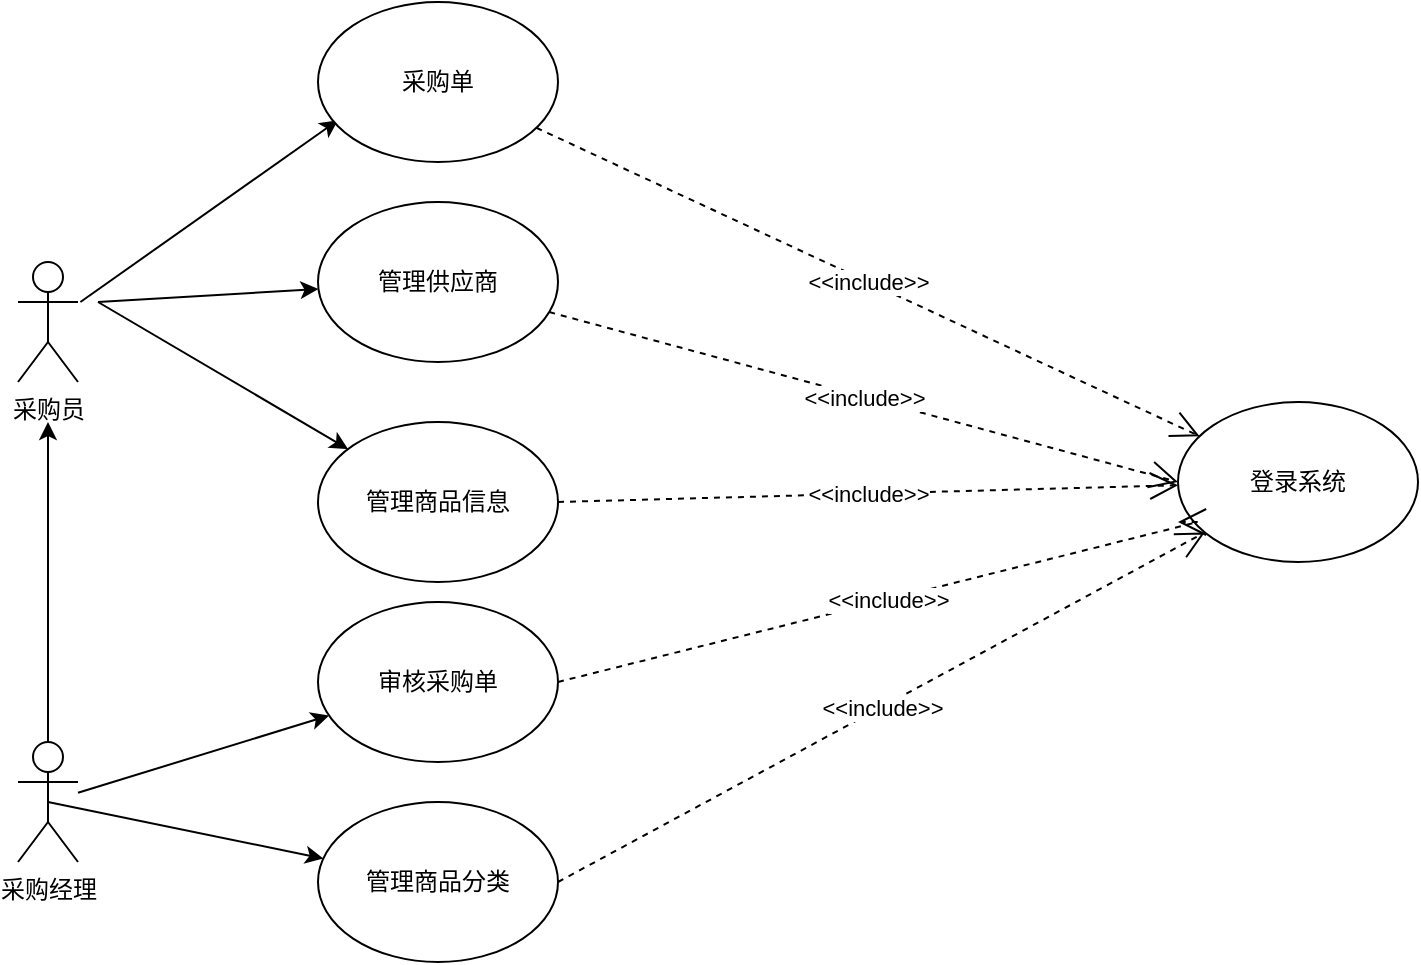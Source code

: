 <mxfile version="21.1.8" type="github">
  <diagram name="第 1 页" id="VRH85CDC9CsSeNKofOlK">
    <mxGraphModel dx="1235" dy="674" grid="1" gridSize="10" guides="1" tooltips="1" connect="1" arrows="1" fold="1" page="1" pageScale="1" pageWidth="827" pageHeight="1169" math="0" shadow="0">
      <root>
        <mxCell id="0" />
        <mxCell id="1" parent="0" />
        <mxCell id="WQY5JH8UDR1p96aDVEV8-1" value="采购员" style="shape=umlActor;verticalLabelPosition=bottom;verticalAlign=top;html=1;outlineConnect=0;" vertex="1" parent="1">
          <mxGeometry x="70" y="160" width="30" height="60" as="geometry" />
        </mxCell>
        <mxCell id="WQY5JH8UDR1p96aDVEV8-2" value="采购经理" style="shape=umlActor;verticalLabelPosition=bottom;verticalAlign=top;html=1;outlineConnect=0;" vertex="1" parent="1">
          <mxGeometry x="70" y="400" width="30" height="60" as="geometry" />
        </mxCell>
        <mxCell id="WQY5JH8UDR1p96aDVEV8-5" value="" style="endArrow=classic;html=1;rounded=0;exitX=0.5;exitY=0;exitDx=0;exitDy=0;exitPerimeter=0;" edge="1" parent="1" source="WQY5JH8UDR1p96aDVEV8-2">
          <mxGeometry width="50" height="50" relative="1" as="geometry">
            <mxPoint x="180" y="320" as="sourcePoint" />
            <mxPoint x="85" y="240" as="targetPoint" />
          </mxGeometry>
        </mxCell>
        <mxCell id="WQY5JH8UDR1p96aDVEV8-6" value="" style="endArrow=classic;html=1;rounded=0;" edge="1" parent="1">
          <mxGeometry width="50" height="50" relative="1" as="geometry">
            <mxPoint x="101.2" y="180" as="sourcePoint" />
            <mxPoint x="230.003" y="89.081" as="targetPoint" />
          </mxGeometry>
        </mxCell>
        <mxCell id="WQY5JH8UDR1p96aDVEV8-7" value="采购单" style="ellipse;whiteSpace=wrap;html=1;" vertex="1" parent="1">
          <mxGeometry x="220" y="30" width="120" height="80" as="geometry" />
        </mxCell>
        <mxCell id="WQY5JH8UDR1p96aDVEV8-8" value="" style="endArrow=classic;html=1;rounded=0;" edge="1" parent="1" target="WQY5JH8UDR1p96aDVEV8-9">
          <mxGeometry width="50" height="50" relative="1" as="geometry">
            <mxPoint x="110" y="180" as="sourcePoint" />
            <mxPoint x="220" y="180" as="targetPoint" />
          </mxGeometry>
        </mxCell>
        <mxCell id="WQY5JH8UDR1p96aDVEV8-9" value="管理供应商" style="ellipse;whiteSpace=wrap;html=1;" vertex="1" parent="1">
          <mxGeometry x="220" y="130" width="120" height="80" as="geometry" />
        </mxCell>
        <mxCell id="WQY5JH8UDR1p96aDVEV8-10" value="" style="endArrow=classic;html=1;rounded=0;" edge="1" parent="1" target="WQY5JH8UDR1p96aDVEV8-11">
          <mxGeometry width="50" height="50" relative="1" as="geometry">
            <mxPoint x="110" y="180" as="sourcePoint" />
            <mxPoint x="220" y="250" as="targetPoint" />
          </mxGeometry>
        </mxCell>
        <mxCell id="WQY5JH8UDR1p96aDVEV8-11" value="管理商品信息" style="ellipse;whiteSpace=wrap;html=1;" vertex="1" parent="1">
          <mxGeometry x="220" y="240" width="120" height="80" as="geometry" />
        </mxCell>
        <mxCell id="WQY5JH8UDR1p96aDVEV8-15" value="" style="endArrow=classic;html=1;rounded=0;" edge="1" parent="1" source="WQY5JH8UDR1p96aDVEV8-2" target="WQY5JH8UDR1p96aDVEV8-16">
          <mxGeometry width="50" height="50" relative="1" as="geometry">
            <mxPoint x="120" y="400" as="sourcePoint" />
            <mxPoint x="170" y="350" as="targetPoint" />
          </mxGeometry>
        </mxCell>
        <mxCell id="WQY5JH8UDR1p96aDVEV8-16" value="审核采购单" style="ellipse;whiteSpace=wrap;html=1;" vertex="1" parent="1">
          <mxGeometry x="220" y="330" width="120" height="80" as="geometry" />
        </mxCell>
        <mxCell id="WQY5JH8UDR1p96aDVEV8-17" value="" style="endArrow=classic;html=1;rounded=0;exitX=0.5;exitY=0.5;exitDx=0;exitDy=0;exitPerimeter=0;" edge="1" parent="1" source="WQY5JH8UDR1p96aDVEV8-2" target="WQY5JH8UDR1p96aDVEV8-18">
          <mxGeometry width="50" height="50" relative="1" as="geometry">
            <mxPoint x="180" y="320" as="sourcePoint" />
            <mxPoint x="230" y="470" as="targetPoint" />
          </mxGeometry>
        </mxCell>
        <mxCell id="WQY5JH8UDR1p96aDVEV8-18" value="管理商品分类" style="ellipse;whiteSpace=wrap;html=1;" vertex="1" parent="1">
          <mxGeometry x="220" y="430" width="120" height="80" as="geometry" />
        </mxCell>
        <mxCell id="WQY5JH8UDR1p96aDVEV8-21" value="登录系统" style="ellipse;whiteSpace=wrap;html=1;" vertex="1" parent="1">
          <mxGeometry x="650" y="230" width="120" height="80" as="geometry" />
        </mxCell>
        <mxCell id="WQY5JH8UDR1p96aDVEV8-26" value="&amp;lt;&amp;lt;include&amp;gt;&amp;gt;" style="endArrow=open;endSize=12;dashed=1;html=1;rounded=0;" edge="1" parent="1" source="WQY5JH8UDR1p96aDVEV8-7" target="WQY5JH8UDR1p96aDVEV8-21">
          <mxGeometry width="160" relative="1" as="geometry">
            <mxPoint x="260" y="270" as="sourcePoint" />
            <mxPoint x="420" y="270" as="targetPoint" />
          </mxGeometry>
        </mxCell>
        <mxCell id="WQY5JH8UDR1p96aDVEV8-27" value="&amp;lt;&amp;lt;include&amp;gt;&amp;gt;" style="endArrow=open;endSize=12;dashed=1;html=1;rounded=0;entryX=0;entryY=0.5;entryDx=0;entryDy=0;" edge="1" parent="1" source="WQY5JH8UDR1p96aDVEV8-9" target="WQY5JH8UDR1p96aDVEV8-21">
          <mxGeometry width="160" relative="1" as="geometry">
            <mxPoint x="340" y="102" as="sourcePoint" />
            <mxPoint x="660" y="248" as="targetPoint" />
          </mxGeometry>
        </mxCell>
        <mxCell id="WQY5JH8UDR1p96aDVEV8-28" value="&amp;lt;&amp;lt;include&amp;gt;&amp;gt;" style="endArrow=open;endSize=12;dashed=1;html=1;rounded=0;exitX=1;exitY=0.5;exitDx=0;exitDy=0;" edge="1" parent="1" source="WQY5JH8UDR1p96aDVEV8-11" target="WQY5JH8UDR1p96aDVEV8-21">
          <mxGeometry width="160" relative="1" as="geometry">
            <mxPoint x="350" y="112" as="sourcePoint" />
            <mxPoint x="670" y="258" as="targetPoint" />
          </mxGeometry>
        </mxCell>
        <mxCell id="WQY5JH8UDR1p96aDVEV8-29" value="&amp;lt;&amp;lt;include&amp;gt;&amp;gt;" style="endArrow=open;endSize=12;dashed=1;html=1;rounded=0;exitX=1;exitY=0.5;exitDx=0;exitDy=0;" edge="1" parent="1" source="WQY5JH8UDR1p96aDVEV8-16">
          <mxGeometry width="160" relative="1" as="geometry">
            <mxPoint x="350" y="290" as="sourcePoint" />
            <mxPoint x="650" y="290" as="targetPoint" />
            <Array as="points">
              <mxPoint x="660" y="290" />
            </Array>
          </mxGeometry>
        </mxCell>
        <mxCell id="WQY5JH8UDR1p96aDVEV8-30" value="&amp;lt;&amp;lt;include&amp;gt;&amp;gt;" style="endArrow=open;endSize=12;dashed=1;html=1;rounded=0;exitX=1;exitY=0.5;exitDx=0;exitDy=0;" edge="1" parent="1" source="WQY5JH8UDR1p96aDVEV8-18" target="WQY5JH8UDR1p96aDVEV8-21">
          <mxGeometry width="160" relative="1" as="geometry">
            <mxPoint x="360" y="300" as="sourcePoint" />
            <mxPoint x="670" y="292" as="targetPoint" />
          </mxGeometry>
        </mxCell>
      </root>
    </mxGraphModel>
  </diagram>
</mxfile>
